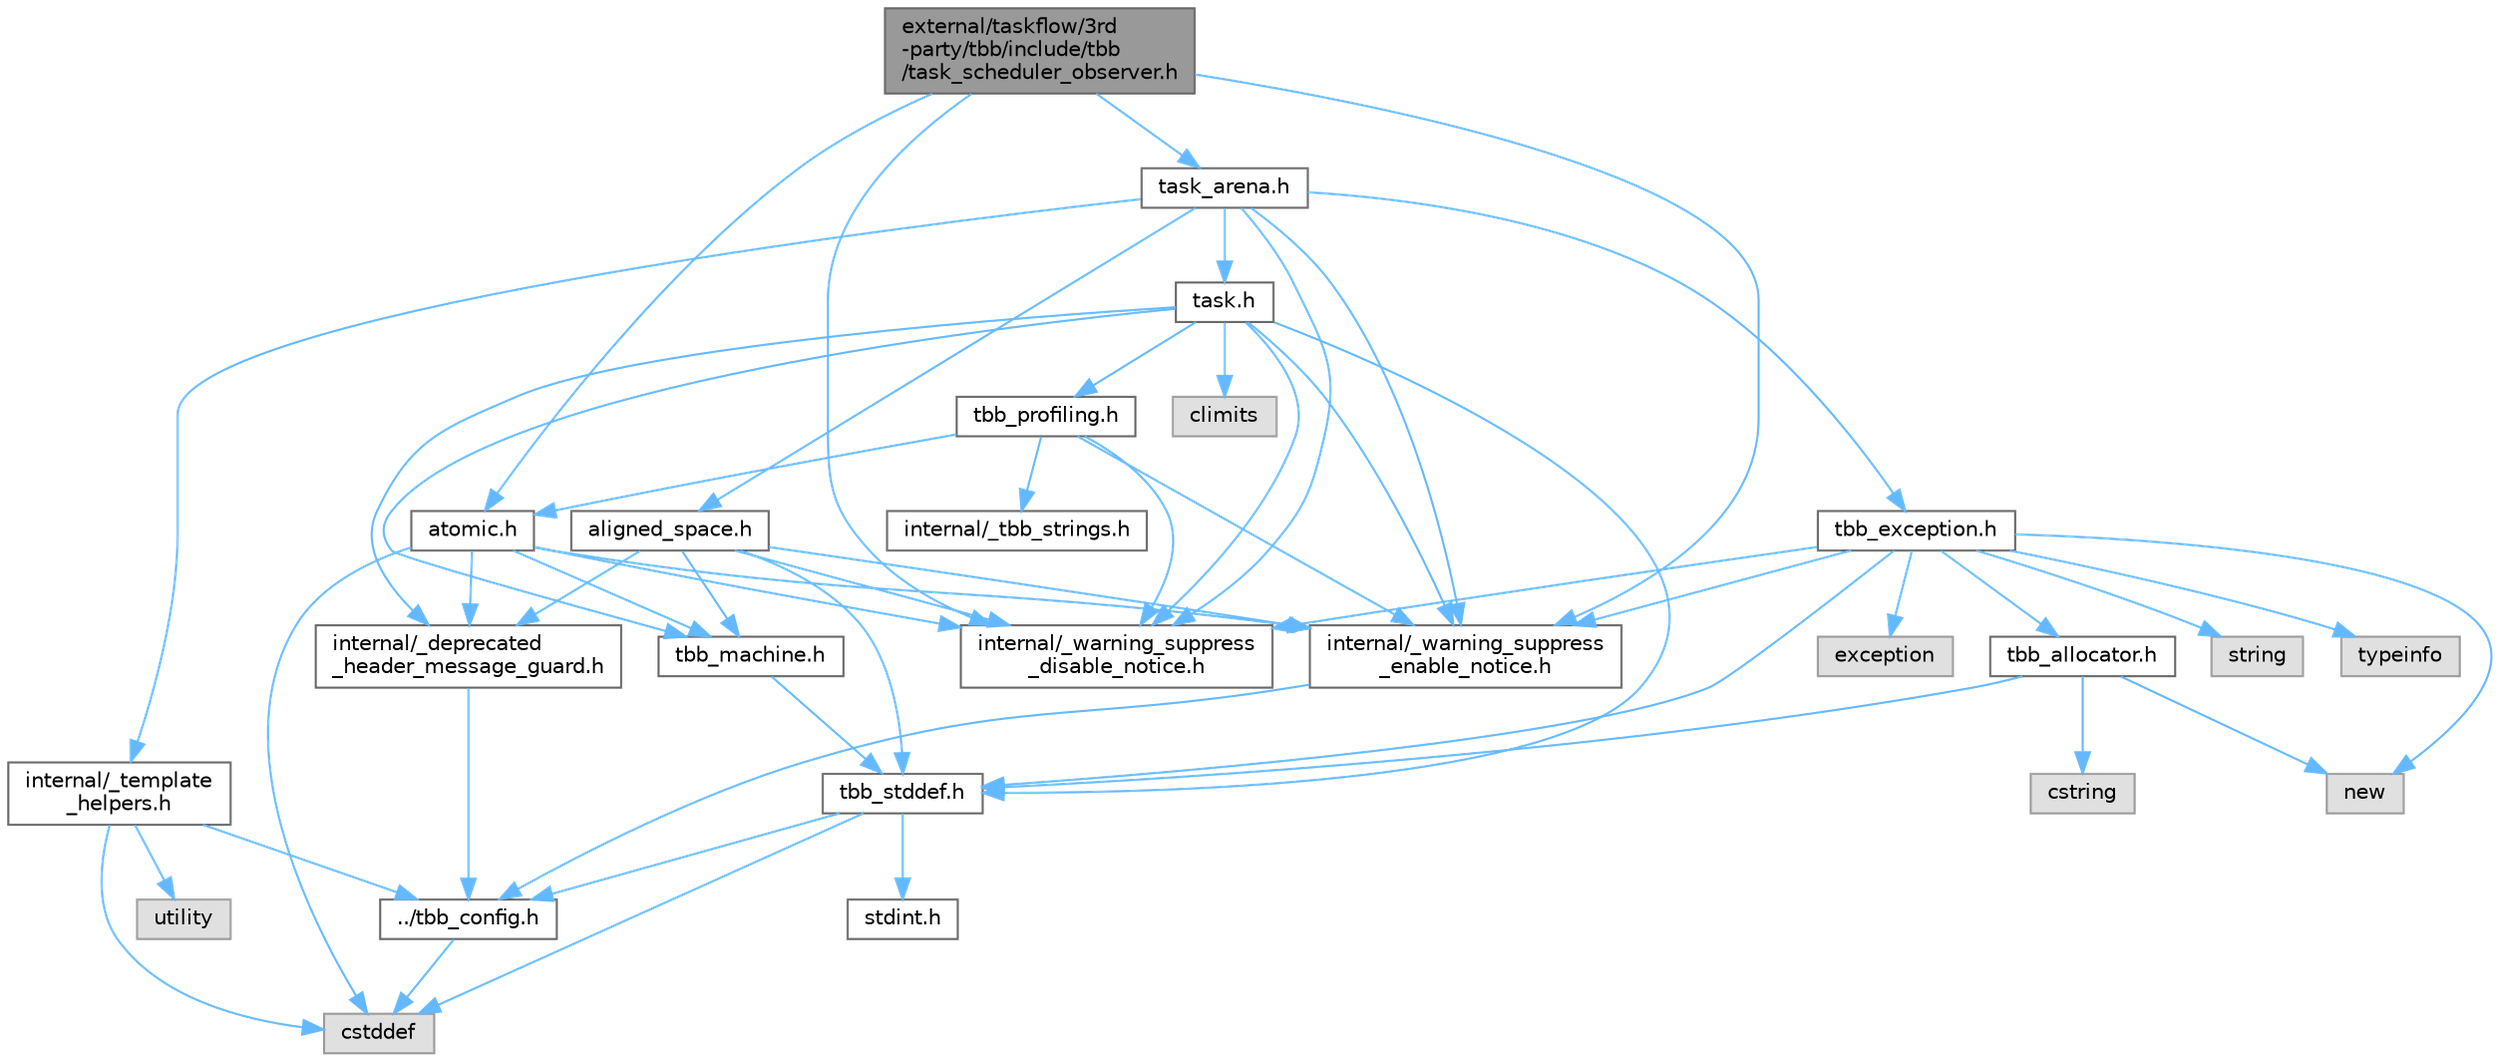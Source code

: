 digraph "external/taskflow/3rd-party/tbb/include/tbb/task_scheduler_observer.h"
{
 // LATEX_PDF_SIZE
  bgcolor="transparent";
  edge [fontname=Helvetica,fontsize=10,labelfontname=Helvetica,labelfontsize=10];
  node [fontname=Helvetica,fontsize=10,shape=box,height=0.2,width=0.4];
  Node1 [id="Node000001",label="external/taskflow/3rd\l-party/tbb/include/tbb\l/task_scheduler_observer.h",height=0.2,width=0.4,color="gray40", fillcolor="grey60", style="filled", fontcolor="black",tooltip=" "];
  Node1 -> Node2 [id="edge53_Node000001_Node000002",color="steelblue1",style="solid",tooltip=" "];
  Node2 [id="Node000002",label="internal/_warning_suppress\l_enable_notice.h",height=0.2,width=0.4,color="grey40", fillcolor="white", style="filled",URL="$__warning__suppress__enable__notice_8h.html",tooltip=" "];
  Node2 -> Node3 [id="edge54_Node000002_Node000003",color="steelblue1",style="solid",tooltip=" "];
  Node3 [id="Node000003",label="../tbb_config.h",height=0.2,width=0.4,color="grey40", fillcolor="white", style="filled",URL="$tbb__config_8h.html",tooltip=" "];
  Node3 -> Node4 [id="edge55_Node000003_Node000004",color="steelblue1",style="solid",tooltip=" "];
  Node4 [id="Node000004",label="cstddef",height=0.2,width=0.4,color="grey60", fillcolor="#E0E0E0", style="filled",tooltip=" "];
  Node1 -> Node5 [id="edge56_Node000001_Node000005",color="steelblue1",style="solid",tooltip=" "];
  Node5 [id="Node000005",label="atomic.h",height=0.2,width=0.4,color="grey40", fillcolor="white", style="filled",URL="$external_2taskflow_23rd-party_2tbb_2include_2tbb_2atomic_8h.html",tooltip=" "];
  Node5 -> Node6 [id="edge57_Node000005_Node000006",color="steelblue1",style="solid",tooltip=" "];
  Node6 [id="Node000006",label="internal/_deprecated\l_header_message_guard.h",height=0.2,width=0.4,color="grey40", fillcolor="white", style="filled",URL="$__deprecated__header__message__guard_8h.html",tooltip=" "];
  Node6 -> Node3 [id="edge58_Node000006_Node000003",color="steelblue1",style="solid",tooltip=" "];
  Node5 -> Node2 [id="edge59_Node000005_Node000002",color="steelblue1",style="solid",tooltip=" "];
  Node5 -> Node4 [id="edge60_Node000005_Node000004",color="steelblue1",style="solid",tooltip=" "];
  Node5 -> Node7 [id="edge61_Node000005_Node000007",color="steelblue1",style="solid",tooltip=" "];
  Node7 [id="Node000007",label="tbb_machine.h",height=0.2,width=0.4,color="grey40", fillcolor="white", style="filled",URL="$tbb__machine_8h.html",tooltip=" "];
  Node7 -> Node8 [id="edge62_Node000007_Node000008",color="steelblue1",style="solid",tooltip=" "];
  Node8 [id="Node000008",label="tbb_stddef.h",height=0.2,width=0.4,color="grey40", fillcolor="white", style="filled",URL="$tbb__stddef_8h.html",tooltip=" "];
  Node8 -> Node3 [id="edge63_Node000008_Node000003",color="steelblue1",style="solid",tooltip=" "];
  Node8 -> Node4 [id="edge64_Node000008_Node000004",color="steelblue1",style="solid",tooltip=" "];
  Node8 -> Node9 [id="edge65_Node000008_Node000009",color="steelblue1",style="solid",tooltip=" "];
  Node9 [id="Node000009",label="stdint.h",height=0.2,width=0.4,color="grey40", fillcolor="white", style="filled",URL="$stdint_8h.html",tooltip=" "];
  Node5 -> Node10 [id="edge66_Node000005_Node000010",color="steelblue1",style="solid",tooltip=" "];
  Node10 [id="Node000010",label="internal/_warning_suppress\l_disable_notice.h",height=0.2,width=0.4,color="grey40", fillcolor="white", style="filled",URL="$__warning__suppress__disable__notice_8h.html",tooltip=" "];
  Node1 -> Node11 [id="edge67_Node000001_Node000011",color="steelblue1",style="solid",tooltip=" "];
  Node11 [id="Node000011",label="task_arena.h",height=0.2,width=0.4,color="grey40", fillcolor="white", style="filled",URL="$task__arena_8h.html",tooltip=" "];
  Node11 -> Node2 [id="edge68_Node000011_Node000002",color="steelblue1",style="solid",tooltip=" "];
  Node11 -> Node12 [id="edge69_Node000011_Node000012",color="steelblue1",style="solid",tooltip=" "];
  Node12 [id="Node000012",label="task.h",height=0.2,width=0.4,color="grey40", fillcolor="white", style="filled",URL="$task_8h.html",tooltip=" "];
  Node12 -> Node6 [id="edge70_Node000012_Node000006",color="steelblue1",style="solid",tooltip=" "];
  Node12 -> Node2 [id="edge71_Node000012_Node000002",color="steelblue1",style="solid",tooltip=" "];
  Node12 -> Node8 [id="edge72_Node000012_Node000008",color="steelblue1",style="solid",tooltip=" "];
  Node12 -> Node7 [id="edge73_Node000012_Node000007",color="steelblue1",style="solid",tooltip=" "];
  Node12 -> Node13 [id="edge74_Node000012_Node000013",color="steelblue1",style="solid",tooltip=" "];
  Node13 [id="Node000013",label="tbb_profiling.h",height=0.2,width=0.4,color="grey40", fillcolor="white", style="filled",URL="$tbb__profiling_8h.html",tooltip=" "];
  Node13 -> Node2 [id="edge75_Node000013_Node000002",color="steelblue1",style="solid",tooltip=" "];
  Node13 -> Node14 [id="edge76_Node000013_Node000014",color="steelblue1",style="solid",tooltip=" "];
  Node14 [id="Node000014",label="internal/_tbb_strings.h",height=0.2,width=0.4,color="grey40", fillcolor="white", style="filled",URL="$__tbb__strings_8h.html",tooltip=" "];
  Node13 -> Node5 [id="edge77_Node000013_Node000005",color="steelblue1",style="solid",tooltip=" "];
  Node13 -> Node10 [id="edge78_Node000013_Node000010",color="steelblue1",style="solid",tooltip=" "];
  Node12 -> Node15 [id="edge79_Node000012_Node000015",color="steelblue1",style="solid",tooltip=" "];
  Node15 [id="Node000015",label="climits",height=0.2,width=0.4,color="grey60", fillcolor="#E0E0E0", style="filled",tooltip=" "];
  Node12 -> Node10 [id="edge80_Node000012_Node000010",color="steelblue1",style="solid",tooltip=" "];
  Node11 -> Node16 [id="edge81_Node000011_Node000016",color="steelblue1",style="solid",tooltip=" "];
  Node16 [id="Node000016",label="tbb_exception.h",height=0.2,width=0.4,color="grey40", fillcolor="white", style="filled",URL="$tbb__exception_8h.html",tooltip=" "];
  Node16 -> Node2 [id="edge82_Node000016_Node000002",color="steelblue1",style="solid",tooltip=" "];
  Node16 -> Node8 [id="edge83_Node000016_Node000008",color="steelblue1",style="solid",tooltip=" "];
  Node16 -> Node17 [id="edge84_Node000016_Node000017",color="steelblue1",style="solid",tooltip=" "];
  Node17 [id="Node000017",label="exception",height=0.2,width=0.4,color="grey60", fillcolor="#E0E0E0", style="filled",tooltip=" "];
  Node16 -> Node18 [id="edge85_Node000016_Node000018",color="steelblue1",style="solid",tooltip=" "];
  Node18 [id="Node000018",label="new",height=0.2,width=0.4,color="grey60", fillcolor="#E0E0E0", style="filled",tooltip=" "];
  Node16 -> Node19 [id="edge86_Node000016_Node000019",color="steelblue1",style="solid",tooltip=" "];
  Node19 [id="Node000019",label="string",height=0.2,width=0.4,color="grey60", fillcolor="#E0E0E0", style="filled",tooltip=" "];
  Node16 -> Node20 [id="edge87_Node000016_Node000020",color="steelblue1",style="solid",tooltip=" "];
  Node20 [id="Node000020",label="tbb_allocator.h",height=0.2,width=0.4,color="grey40", fillcolor="white", style="filled",URL="$tbb__allocator_8h.html",tooltip=" "];
  Node20 -> Node8 [id="edge88_Node000020_Node000008",color="steelblue1",style="solid",tooltip=" "];
  Node20 -> Node18 [id="edge89_Node000020_Node000018",color="steelblue1",style="solid",tooltip=" "];
  Node20 -> Node21 [id="edge90_Node000020_Node000021",color="steelblue1",style="solid",tooltip=" "];
  Node21 [id="Node000021",label="cstring",height=0.2,width=0.4,color="grey60", fillcolor="#E0E0E0", style="filled",tooltip=" "];
  Node16 -> Node22 [id="edge91_Node000016_Node000022",color="steelblue1",style="solid",tooltip=" "];
  Node22 [id="Node000022",label="typeinfo",height=0.2,width=0.4,color="grey60", fillcolor="#E0E0E0", style="filled",tooltip=" "];
  Node16 -> Node10 [id="edge92_Node000016_Node000010",color="steelblue1",style="solid",tooltip=" "];
  Node11 -> Node23 [id="edge93_Node000011_Node000023",color="steelblue1",style="solid",tooltip=" "];
  Node23 [id="Node000023",label="internal/_template\l_helpers.h",height=0.2,width=0.4,color="grey40", fillcolor="white", style="filled",URL="$__template__helpers_8h.html",tooltip=" "];
  Node23 -> Node24 [id="edge94_Node000023_Node000024",color="steelblue1",style="solid",tooltip=" "];
  Node24 [id="Node000024",label="utility",height=0.2,width=0.4,color="grey60", fillcolor="#E0E0E0", style="filled",tooltip=" "];
  Node23 -> Node4 [id="edge95_Node000023_Node000004",color="steelblue1",style="solid",tooltip=" "];
  Node23 -> Node3 [id="edge96_Node000023_Node000003",color="steelblue1",style="solid",tooltip=" "];
  Node11 -> Node25 [id="edge97_Node000011_Node000025",color="steelblue1",style="solid",tooltip=" "];
  Node25 [id="Node000025",label="aligned_space.h",height=0.2,width=0.4,color="grey40", fillcolor="white", style="filled",URL="$aligned__space_8h.html",tooltip=" "];
  Node25 -> Node6 [id="edge98_Node000025_Node000006",color="steelblue1",style="solid",tooltip=" "];
  Node25 -> Node2 [id="edge99_Node000025_Node000002",color="steelblue1",style="solid",tooltip=" "];
  Node25 -> Node8 [id="edge100_Node000025_Node000008",color="steelblue1",style="solid",tooltip=" "];
  Node25 -> Node7 [id="edge101_Node000025_Node000007",color="steelblue1",style="solid",tooltip=" "];
  Node25 -> Node10 [id="edge102_Node000025_Node000010",color="steelblue1",style="solid",tooltip=" "];
  Node11 -> Node10 [id="edge103_Node000011_Node000010",color="steelblue1",style="solid",tooltip=" "];
  Node1 -> Node10 [id="edge104_Node000001_Node000010",color="steelblue1",style="solid",tooltip=" "];
}

